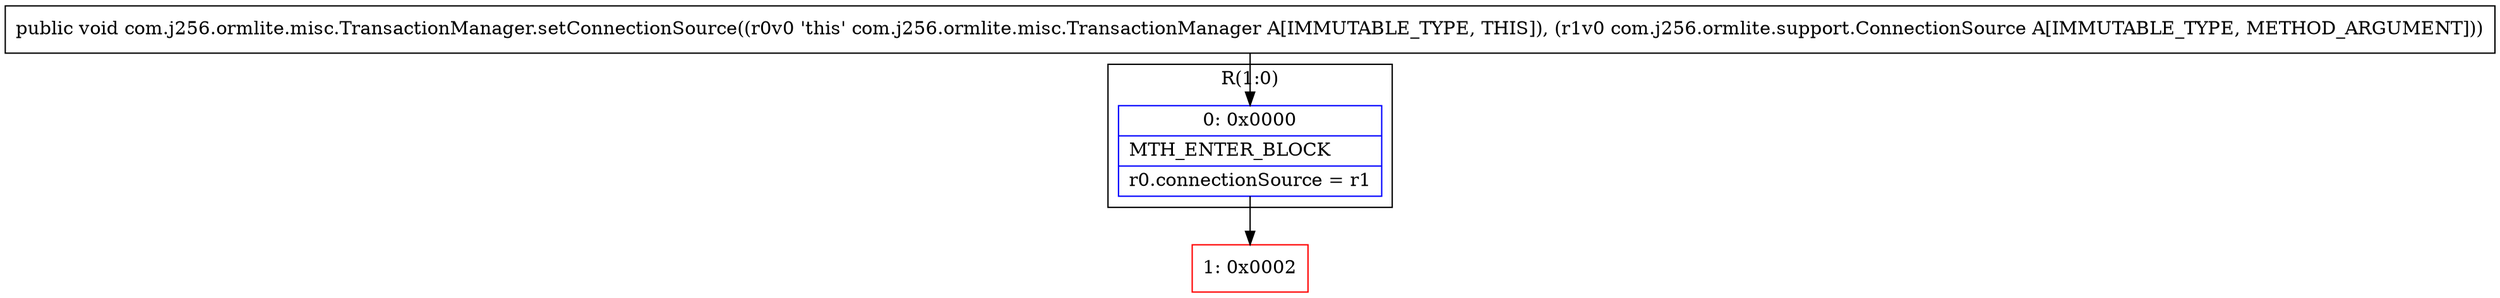 digraph "CFG forcom.j256.ormlite.misc.TransactionManager.setConnectionSource(Lcom\/j256\/ormlite\/support\/ConnectionSource;)V" {
subgraph cluster_Region_552009518 {
label = "R(1:0)";
node [shape=record,color=blue];
Node_0 [shape=record,label="{0\:\ 0x0000|MTH_ENTER_BLOCK\l|r0.connectionSource = r1\l}"];
}
Node_1 [shape=record,color=red,label="{1\:\ 0x0002}"];
MethodNode[shape=record,label="{public void com.j256.ormlite.misc.TransactionManager.setConnectionSource((r0v0 'this' com.j256.ormlite.misc.TransactionManager A[IMMUTABLE_TYPE, THIS]), (r1v0 com.j256.ormlite.support.ConnectionSource A[IMMUTABLE_TYPE, METHOD_ARGUMENT])) }"];
MethodNode -> Node_0;
Node_0 -> Node_1;
}

